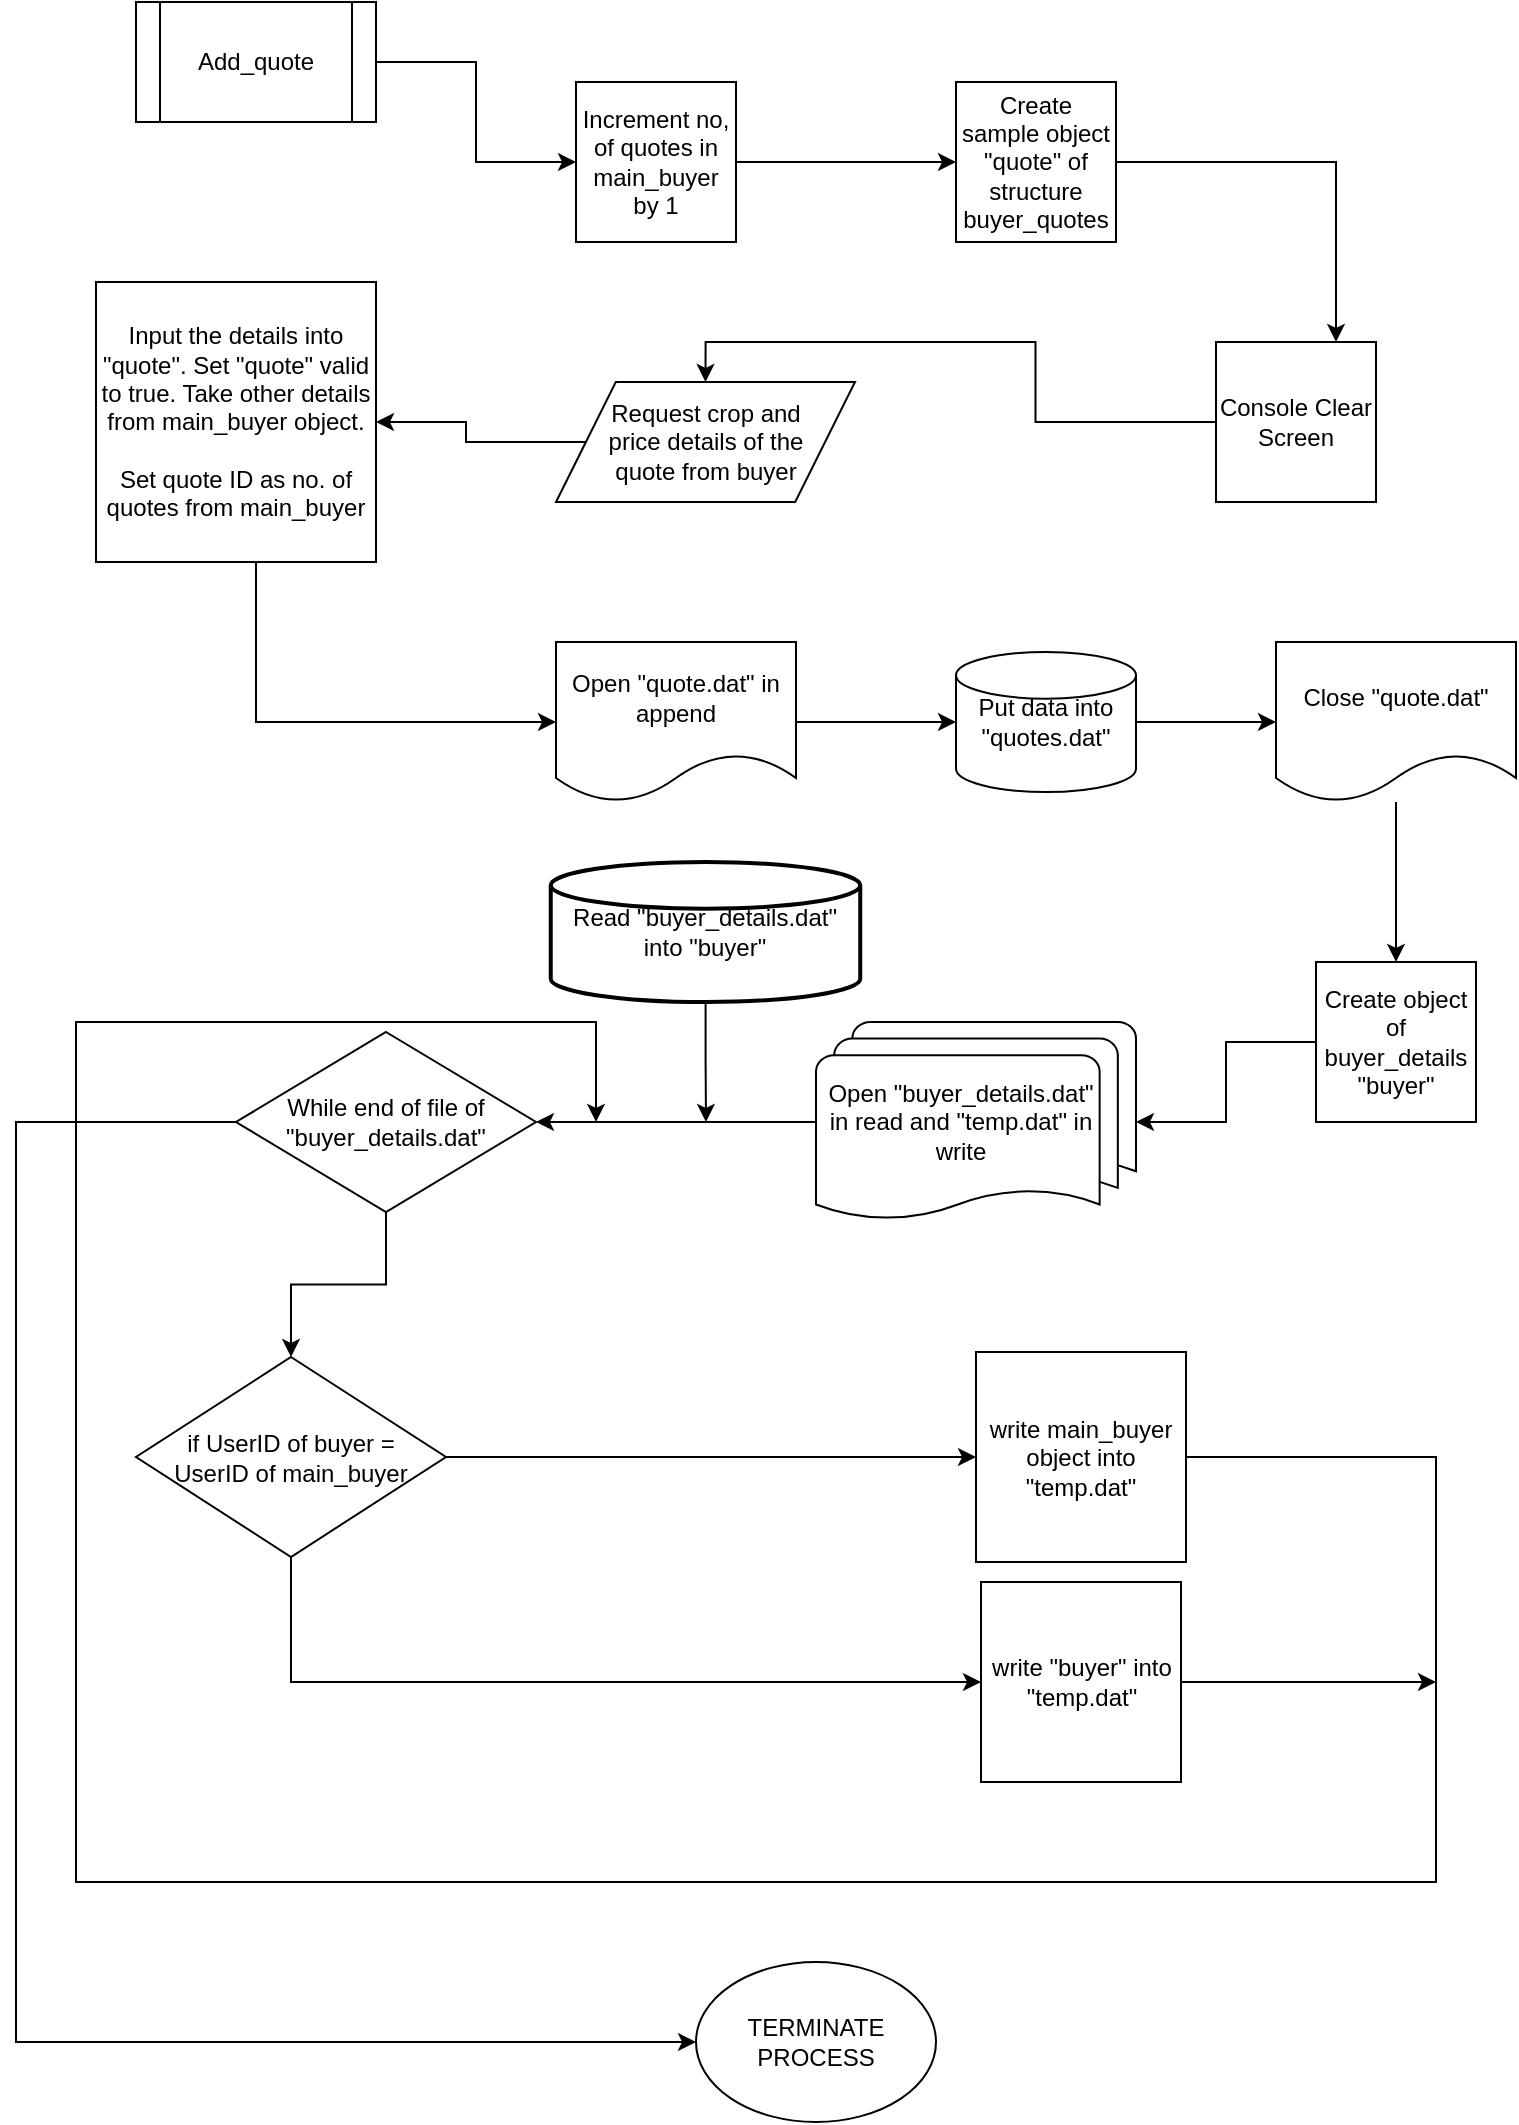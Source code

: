 <mxfile version="13.1.3" type="github"><diagram id="C5RBs43oDa-KdzZeNtuy" name="Page-1"><mxGraphModel dx="1730" dy="885" grid="1" gridSize="10" guides="1" tooltips="1" connect="1" arrows="1" fold="1" page="1" pageScale="1" pageWidth="827" pageHeight="1169" math="0" shadow="0"><root><mxCell id="WIyWlLk6GJQsqaUBKTNV-0"/><mxCell id="WIyWlLk6GJQsqaUBKTNV-1" parent="WIyWlLk6GJQsqaUBKTNV-0"/><mxCell id="OiVQeHWdoMjosZuG40U9-5" style="edgeStyle=orthogonalEdgeStyle;rounded=0;orthogonalLoop=1;jettySize=auto;html=1;" edge="1" parent="WIyWlLk6GJQsqaUBKTNV-1" source="OiVQeHWdoMjosZuG40U9-0" target="OiVQeHWdoMjosZuG40U9-1"><mxGeometry relative="1" as="geometry"/></mxCell><mxCell id="OiVQeHWdoMjosZuG40U9-0" value="Add_quote" style="shape=process;whiteSpace=wrap;html=1;backgroundOutline=1;" vertex="1" parent="WIyWlLk6GJQsqaUBKTNV-1"><mxGeometry x="90" y="70" width="120" height="60" as="geometry"/></mxCell><mxCell id="OiVQeHWdoMjosZuG40U9-6" style="edgeStyle=orthogonalEdgeStyle;rounded=0;orthogonalLoop=1;jettySize=auto;html=1;entryX=0;entryY=0.5;entryDx=0;entryDy=0;" edge="1" parent="WIyWlLk6GJQsqaUBKTNV-1" source="OiVQeHWdoMjosZuG40U9-1" target="OiVQeHWdoMjosZuG40U9-2"><mxGeometry relative="1" as="geometry"/></mxCell><mxCell id="OiVQeHWdoMjosZuG40U9-1" value="Increment no, of quotes in main_buyer by 1" style="whiteSpace=wrap;html=1;aspect=fixed;" vertex="1" parent="WIyWlLk6GJQsqaUBKTNV-1"><mxGeometry x="310" y="110" width="80" height="80" as="geometry"/></mxCell><mxCell id="OiVQeHWdoMjosZuG40U9-9" style="edgeStyle=orthogonalEdgeStyle;rounded=0;orthogonalLoop=1;jettySize=auto;html=1;entryX=0.75;entryY=0;entryDx=0;entryDy=0;exitX=1;exitY=0.5;exitDx=0;exitDy=0;" edge="1" parent="WIyWlLk6GJQsqaUBKTNV-1" source="OiVQeHWdoMjosZuG40U9-2" target="OiVQeHWdoMjosZuG40U9-3"><mxGeometry relative="1" as="geometry"/></mxCell><mxCell id="OiVQeHWdoMjosZuG40U9-2" value="Create sample object &quot;quote&quot; of structure buyer_quotes" style="whiteSpace=wrap;html=1;aspect=fixed;" vertex="1" parent="WIyWlLk6GJQsqaUBKTNV-1"><mxGeometry x="500" y="110" width="80" height="80" as="geometry"/></mxCell><mxCell id="OiVQeHWdoMjosZuG40U9-8" style="edgeStyle=orthogonalEdgeStyle;rounded=0;orthogonalLoop=1;jettySize=auto;html=1;entryX=0.5;entryY=0;entryDx=0;entryDy=0;" edge="1" parent="WIyWlLk6GJQsqaUBKTNV-1" source="OiVQeHWdoMjosZuG40U9-3" target="OiVQeHWdoMjosZuG40U9-4"><mxGeometry relative="1" as="geometry"/></mxCell><mxCell id="OiVQeHWdoMjosZuG40U9-3" value="Console Clear Screen" style="whiteSpace=wrap;html=1;aspect=fixed;" vertex="1" parent="WIyWlLk6GJQsqaUBKTNV-1"><mxGeometry x="630" y="240" width="80" height="80" as="geometry"/></mxCell><mxCell id="OiVQeHWdoMjosZuG40U9-12" value="" style="edgeStyle=orthogonalEdgeStyle;rounded=0;orthogonalLoop=1;jettySize=auto;html=1;" edge="1" parent="WIyWlLk6GJQsqaUBKTNV-1" source="OiVQeHWdoMjosZuG40U9-4" target="OiVQeHWdoMjosZuG40U9-10"><mxGeometry relative="1" as="geometry"/></mxCell><mxCell id="OiVQeHWdoMjosZuG40U9-4" value="Request crop and price details of the quote from buyer" style="shape=parallelogram;perimeter=parallelogramPerimeter;whiteSpace=wrap;html=1;spacingLeft=15;spacingRight=15;" vertex="1" parent="WIyWlLk6GJQsqaUBKTNV-1"><mxGeometry x="300" y="260" width="149.5" height="60" as="geometry"/></mxCell><mxCell id="OiVQeHWdoMjosZuG40U9-14" style="edgeStyle=orthogonalEdgeStyle;rounded=0;orthogonalLoop=1;jettySize=auto;html=1;entryX=0;entryY=0.5;entryDx=0;entryDy=0;" edge="1" parent="WIyWlLk6GJQsqaUBKTNV-1" source="OiVQeHWdoMjosZuG40U9-10" target="OiVQeHWdoMjosZuG40U9-15"><mxGeometry relative="1" as="geometry"><mxPoint x="330.75" y="430" as="targetPoint"/><Array as="points"><mxPoint x="150" y="430"/></Array></mxGeometry></mxCell><mxCell id="OiVQeHWdoMjosZuG40U9-10" value="Input the details into &quot;quote&quot;. Set &quot;quote&quot; valid to true. Take other details from main_buyer object.&lt;br&gt;&lt;br&gt;Set quote ID as no. of quotes from main_buyer" style="whiteSpace=wrap;html=1;aspect=fixed;" vertex="1" parent="WIyWlLk6GJQsqaUBKTNV-1"><mxGeometry x="70" y="210" width="140" height="140" as="geometry"/></mxCell><mxCell id="OiVQeHWdoMjosZuG40U9-11" style="edgeStyle=orthogonalEdgeStyle;rounded=0;orthogonalLoop=1;jettySize=auto;html=1;exitX=0.5;exitY=1;exitDx=0;exitDy=0;" edge="1" parent="WIyWlLk6GJQsqaUBKTNV-1" source="OiVQeHWdoMjosZuG40U9-10" target="OiVQeHWdoMjosZuG40U9-10"><mxGeometry relative="1" as="geometry"/></mxCell><mxCell id="OiVQeHWdoMjosZuG40U9-18" style="edgeStyle=orthogonalEdgeStyle;rounded=0;orthogonalLoop=1;jettySize=auto;html=1;" edge="1" parent="WIyWlLk6GJQsqaUBKTNV-1" source="OiVQeHWdoMjosZuG40U9-15" target="OiVQeHWdoMjosZuG40U9-17"><mxGeometry relative="1" as="geometry"/></mxCell><mxCell id="OiVQeHWdoMjosZuG40U9-15" value="Open &quot;quote.dat&quot; in append" style="shape=document;whiteSpace=wrap;html=1;boundedLbl=1;" vertex="1" parent="WIyWlLk6GJQsqaUBKTNV-1"><mxGeometry x="300" y="390" width="120" height="80" as="geometry"/></mxCell><mxCell id="OiVQeHWdoMjosZuG40U9-20" style="edgeStyle=orthogonalEdgeStyle;rounded=0;orthogonalLoop=1;jettySize=auto;html=1;entryX=0;entryY=0.5;entryDx=0;entryDy=0;" edge="1" parent="WIyWlLk6GJQsqaUBKTNV-1" source="OiVQeHWdoMjosZuG40U9-17" target="OiVQeHWdoMjosZuG40U9-19"><mxGeometry relative="1" as="geometry"/></mxCell><mxCell id="OiVQeHWdoMjosZuG40U9-17" value="Put data into &quot;quotes.dat&quot;" style="strokeWidth=1;html=1;shape=mxgraph.flowchart.database;whiteSpace=wrap;" vertex="1" parent="WIyWlLk6GJQsqaUBKTNV-1"><mxGeometry x="500" y="395" width="90" height="70" as="geometry"/></mxCell><mxCell id="OiVQeHWdoMjosZuG40U9-32" style="edgeStyle=orthogonalEdgeStyle;rounded=0;orthogonalLoop=1;jettySize=auto;html=1;entryX=0.5;entryY=0;entryDx=0;entryDy=0;" edge="1" parent="WIyWlLk6GJQsqaUBKTNV-1" source="OiVQeHWdoMjosZuG40U9-19" target="OiVQeHWdoMjosZuG40U9-31"><mxGeometry relative="1" as="geometry"/></mxCell><mxCell id="OiVQeHWdoMjosZuG40U9-19" value="Close &quot;quote.dat&quot;" style="shape=document;whiteSpace=wrap;html=1;boundedLbl=1;strokeWidth=1;" vertex="1" parent="WIyWlLk6GJQsqaUBKTNV-1"><mxGeometry x="660" y="390" width="120" height="80" as="geometry"/></mxCell><mxCell id="OiVQeHWdoMjosZuG40U9-34" style="edgeStyle=orthogonalEdgeStyle;rounded=0;orthogonalLoop=1;jettySize=auto;html=1;entryX=1;entryY=0.5;entryDx=0;entryDy=0;" edge="1" parent="WIyWlLk6GJQsqaUBKTNV-1" source="OiVQeHWdoMjosZuG40U9-23" target="OiVQeHWdoMjosZuG40U9-26"><mxGeometry relative="1" as="geometry"/></mxCell><mxCell id="OiVQeHWdoMjosZuG40U9-23" value="Open &quot;buyer_details.dat&quot; in read and &quot;temp.dat&quot; in write" style="strokeWidth=1;html=1;shape=mxgraph.flowchart.multi-document;whiteSpace=wrap;spacingRight=15;spacing=1;" vertex="1" parent="WIyWlLk6GJQsqaUBKTNV-1"><mxGeometry x="430" y="580" width="160" height="100" as="geometry"/></mxCell><mxCell id="OiVQeHWdoMjosZuG40U9-36" style="edgeStyle=orthogonalEdgeStyle;rounded=0;orthogonalLoop=1;jettySize=auto;html=1;" edge="1" parent="WIyWlLk6GJQsqaUBKTNV-1" source="OiVQeHWdoMjosZuG40U9-26" target="OiVQeHWdoMjosZuG40U9-30"><mxGeometry relative="1" as="geometry"/></mxCell><mxCell id="OiVQeHWdoMjosZuG40U9-47" style="edgeStyle=orthogonalEdgeStyle;rounded=0;orthogonalLoop=1;jettySize=auto;html=1;entryX=0;entryY=0.5;entryDx=0;entryDy=0;" edge="1" parent="WIyWlLk6GJQsqaUBKTNV-1" source="OiVQeHWdoMjosZuG40U9-26" target="OiVQeHWdoMjosZuG40U9-48"><mxGeometry relative="1" as="geometry"><mxPoint x="350" y="1050" as="targetPoint"/><Array as="points"><mxPoint x="30" y="630"/><mxPoint x="30" y="1090"/></Array></mxGeometry></mxCell><mxCell id="OiVQeHWdoMjosZuG40U9-26" value="While end of file of &quot;buyer_details.dat&quot;" style="rhombus;whiteSpace=wrap;html=1;strokeWidth=1;" vertex="1" parent="WIyWlLk6GJQsqaUBKTNV-1"><mxGeometry x="140" y="585" width="150" height="90" as="geometry"/></mxCell><mxCell id="OiVQeHWdoMjosZuG40U9-35" style="edgeStyle=orthogonalEdgeStyle;rounded=0;orthogonalLoop=1;jettySize=auto;html=1;" edge="1" parent="WIyWlLk6GJQsqaUBKTNV-1" source="OiVQeHWdoMjosZuG40U9-28"><mxGeometry relative="1" as="geometry"><mxPoint x="375" y="630" as="targetPoint"/></mxGeometry></mxCell><mxCell id="OiVQeHWdoMjosZuG40U9-28" value="Read &quot;buyer_details.dat&quot; into &quot;buyer&quot;" style="strokeWidth=2;html=1;shape=mxgraph.flowchart.database;whiteSpace=wrap;" vertex="1" parent="WIyWlLk6GJQsqaUBKTNV-1"><mxGeometry x="297.37" y="500" width="154.75" height="70" as="geometry"/></mxCell><mxCell id="OiVQeHWdoMjosZuG40U9-38" style="edgeStyle=orthogonalEdgeStyle;rounded=0;orthogonalLoop=1;jettySize=auto;html=1;entryX=0;entryY=0.5;entryDx=0;entryDy=0;" edge="1" parent="WIyWlLk6GJQsqaUBKTNV-1" source="OiVQeHWdoMjosZuG40U9-30" target="OiVQeHWdoMjosZuG40U9-37"><mxGeometry relative="1" as="geometry"/></mxCell><mxCell id="OiVQeHWdoMjosZuG40U9-44" style="edgeStyle=orthogonalEdgeStyle;rounded=0;orthogonalLoop=1;jettySize=auto;html=1;entryX=0;entryY=0.5;entryDx=0;entryDy=0;" edge="1" parent="WIyWlLk6GJQsqaUBKTNV-1" source="OiVQeHWdoMjosZuG40U9-30" target="OiVQeHWdoMjosZuG40U9-43"><mxGeometry relative="1" as="geometry"><Array as="points"><mxPoint x="167" y="910"/></Array></mxGeometry></mxCell><mxCell id="OiVQeHWdoMjosZuG40U9-30" value="if UserID of buyer = UserID of main_buyer" style="rhombus;whiteSpace=wrap;html=1;strokeWidth=1;spacingLeft=15;spacingRight=15;" vertex="1" parent="WIyWlLk6GJQsqaUBKTNV-1"><mxGeometry x="90" y="747.5" width="155" height="100" as="geometry"/></mxCell><mxCell id="OiVQeHWdoMjosZuG40U9-33" style="edgeStyle=orthogonalEdgeStyle;rounded=0;orthogonalLoop=1;jettySize=auto;html=1;entryX=1;entryY=0.5;entryDx=0;entryDy=0;entryPerimeter=0;" edge="1" parent="WIyWlLk6GJQsqaUBKTNV-1" source="OiVQeHWdoMjosZuG40U9-31" target="OiVQeHWdoMjosZuG40U9-23"><mxGeometry relative="1" as="geometry"/></mxCell><mxCell id="OiVQeHWdoMjosZuG40U9-31" value="Create object of buyer_details &quot;buyer&quot;" style="whiteSpace=wrap;html=1;aspect=fixed;strokeWidth=1;" vertex="1" parent="WIyWlLk6GJQsqaUBKTNV-1"><mxGeometry x="680" y="550" width="80" height="80" as="geometry"/></mxCell><mxCell id="OiVQeHWdoMjosZuG40U9-45" style="edgeStyle=orthogonalEdgeStyle;rounded=0;orthogonalLoop=1;jettySize=auto;html=1;" edge="1" parent="WIyWlLk6GJQsqaUBKTNV-1" source="OiVQeHWdoMjosZuG40U9-37"><mxGeometry relative="1" as="geometry"><mxPoint x="320" y="630" as="targetPoint"/><Array as="points"><mxPoint x="740" y="797"/><mxPoint x="740" y="1010"/><mxPoint x="60" y="1010"/><mxPoint x="60" y="580"/><mxPoint x="320" y="580"/></Array></mxGeometry></mxCell><mxCell id="OiVQeHWdoMjosZuG40U9-37" value="write main_buyer object into &quot;temp.dat&quot;" style="whiteSpace=wrap;html=1;aspect=fixed;strokeWidth=1;" vertex="1" parent="WIyWlLk6GJQsqaUBKTNV-1"><mxGeometry x="510" y="745" width="105" height="105" as="geometry"/></mxCell><mxCell id="OiVQeHWdoMjosZuG40U9-46" style="edgeStyle=orthogonalEdgeStyle;rounded=0;orthogonalLoop=1;jettySize=auto;html=1;" edge="1" parent="WIyWlLk6GJQsqaUBKTNV-1" source="OiVQeHWdoMjosZuG40U9-43"><mxGeometry relative="1" as="geometry"><mxPoint x="740" y="910" as="targetPoint"/></mxGeometry></mxCell><mxCell id="OiVQeHWdoMjosZuG40U9-43" value="write &quot;buyer&quot; into &quot;temp.dat&quot;" style="whiteSpace=wrap;html=1;aspect=fixed;strokeWidth=1;" vertex="1" parent="WIyWlLk6GJQsqaUBKTNV-1"><mxGeometry x="512.5" y="860" width="100" height="100" as="geometry"/></mxCell><mxCell id="OiVQeHWdoMjosZuG40U9-48" value="TERMINATE PROCESS" style="ellipse;whiteSpace=wrap;html=1;strokeWidth=1;" vertex="1" parent="WIyWlLk6GJQsqaUBKTNV-1"><mxGeometry x="370" y="1050" width="120" height="80" as="geometry"/></mxCell></root></mxGraphModel></diagram></mxfile>